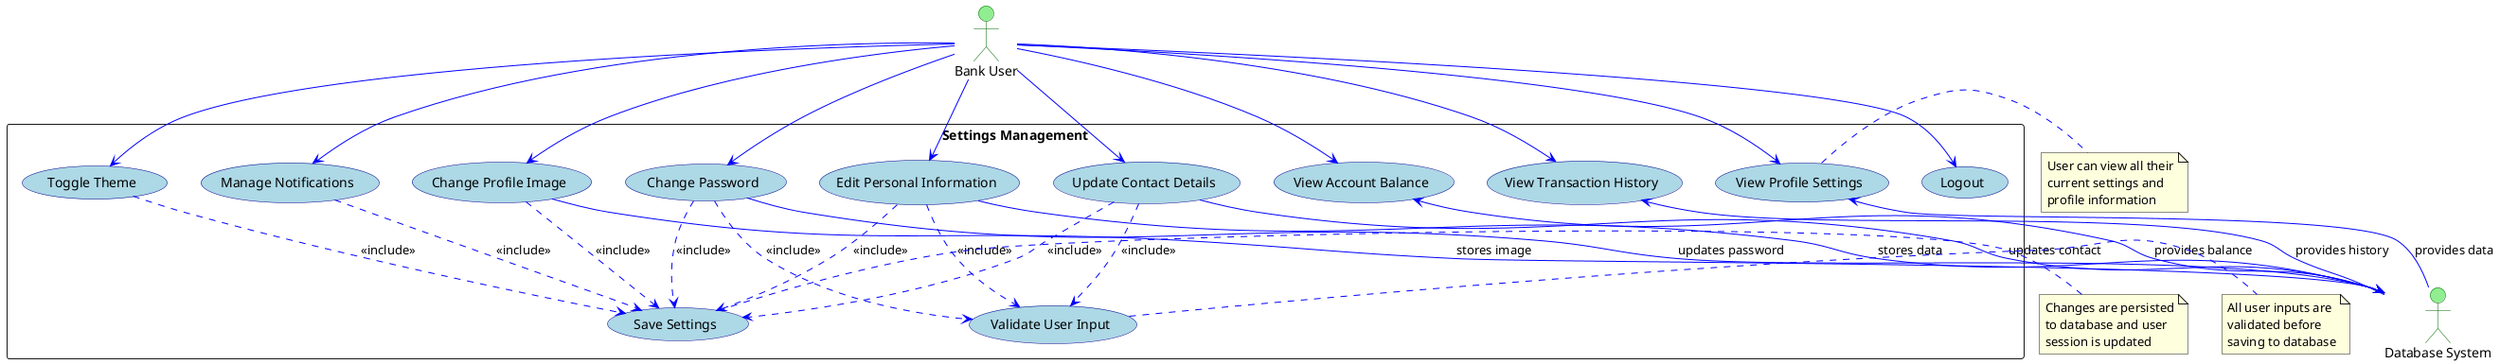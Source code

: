 @startuml Settings Use Cases

skinparam usecase {
    BackgroundColor LightBlue
    BorderColor DarkBlue
    ArrowColor Blue
}

skinparam actor {
    BackgroundColor LightGreen
    BorderColor DarkGreen
}

actor "Bank User" as user
actor "Database System" as db

rectangle "Settings Management" {
    usecase "View Profile Settings" as UC1
    usecase "Edit Personal Information" as UC2
    usecase "Change Profile Image" as UC3
    usecase "Update Contact Details" as UC4
    usecase "View Account Balance" as UC5
    usecase "Change Password" as UC6
    usecase "Toggle Theme" as UC7
    usecase "Manage Notifications" as UC8
    usecase "View Transaction History" as UC9
    usecase "Logout" as UC10
    usecase "Validate User Input" as UC11
    usecase "Save Settings" as UC12
}

' User interactions
user --> UC1
user --> UC2
user --> UC3
user --> UC4
user --> UC5
user --> UC6
user --> UC7
user --> UC8
user --> UC9
user --> UC10

' Database interactions
UC1 <-- db : provides data
UC2 --> db : stores data
UC3 --> db : stores image
UC4 --> db : updates contact
UC5 <-- db : provides balance
UC6 --> db : updates password
UC9 <-- db : provides history

' Relationships between use cases
UC2 ..> UC11 : <<include>>
UC4 ..> UC11 : <<include>>
UC6 ..> UC11 : <<include>>

UC2 ..> UC12 : <<include>>
UC3 ..> UC12 : <<include>>
UC4 ..> UC12 : <<include>>
UC6 ..> UC12 : <<include>>
UC7 ..> UC12 : <<include>>
UC8 ..> UC12 : <<include>>

note right of UC1
  User can view all their
  current settings and
  profile information
end note

note right of UC11
  All user inputs are
  validated before
  saving to database
end note

note right of UC12
  Changes are persisted
  to database and user
  session is updated
end note

@enduml 